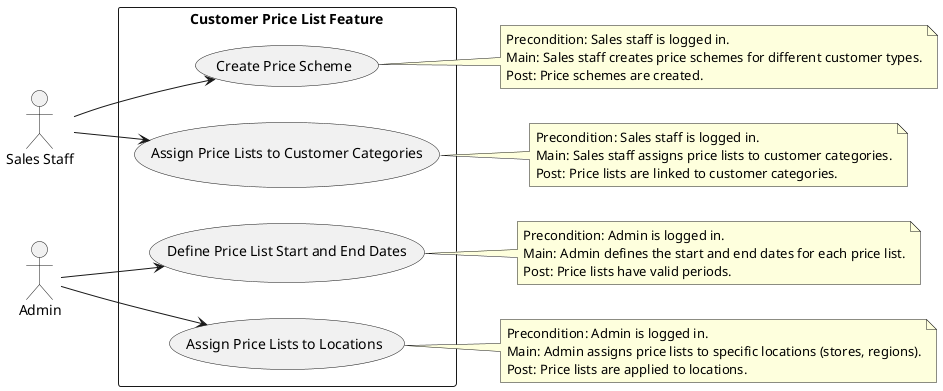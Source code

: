 @startuml
left to right direction

actor "Sales Staff" as Sales
actor "Admin" as Admin

rectangle "Customer Price List Feature" as System {
    usecase "Create Price Scheme" as UC_PriceScheme
    usecase "Define Price List Start and End Dates" as UC_PriceListDates
    usecase "Assign Price Lists to Locations" as UC_PriceListLocation
    usecase "Assign Price Lists to Customer Categories" as UC_PriceListCustomerCategory
}

Sales --> UC_PriceScheme
Admin --> UC_PriceListDates
Admin --> UC_PriceListLocation
Sales --> UC_PriceListCustomerCategory

note right of UC_PriceScheme
    Precondition: Sales staff is logged in.
    Main: Sales staff creates price schemes for different customer types.
    Post: Price schemes are created.
end note

note right of UC_PriceListDates
    Precondition: Admin is logged in.
    Main: Admin defines the start and end dates for each price list.
    Post: Price lists have valid periods.
end note

note right of UC_PriceListLocation
    Precondition: Admin is logged in.
    Main: Admin assigns price lists to specific locations (stores, regions).
    Post: Price lists are applied to locations.
end note

note right of UC_PriceListCustomerCategory
    Precondition: Sales staff is logged in.
    Main: Sales staff assigns price lists to customer categories.
    Post: Price lists are linked to customer categories.
end note

@enduml
